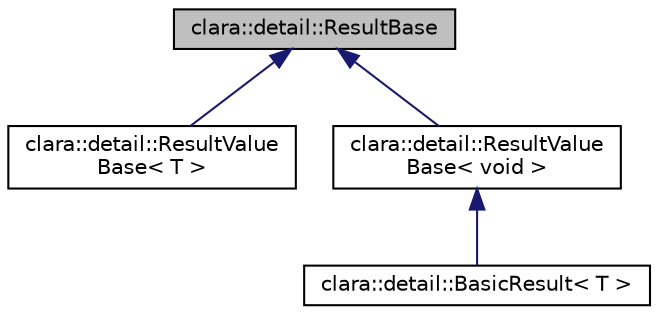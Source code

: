 digraph "clara::detail::ResultBase"
{
 // LATEX_PDF_SIZE
  edge [fontname="Helvetica",fontsize="10",labelfontname="Helvetica",labelfontsize="10"];
  node [fontname="Helvetica",fontsize="10",shape=record];
  Node1 [label="clara::detail::ResultBase",height=0.2,width=0.4,color="black", fillcolor="grey75", style="filled", fontcolor="black",tooltip=" "];
  Node1 -> Node2 [dir="back",color="midnightblue",fontsize="10",style="solid",fontname="Helvetica"];
  Node2 [label="clara::detail::ResultValue\lBase\< T \>",height=0.2,width=0.4,color="black", fillcolor="white", style="filled",URL="$classclara_1_1detail_1_1ResultValueBase.html",tooltip=" "];
  Node1 -> Node3 [dir="back",color="midnightblue",fontsize="10",style="solid",fontname="Helvetica"];
  Node3 [label="clara::detail::ResultValue\lBase\< void \>",height=0.2,width=0.4,color="black", fillcolor="white", style="filled",URL="$classclara_1_1detail_1_1ResultValueBase_3_01void_01_4.html",tooltip=" "];
  Node3 -> Node4 [dir="back",color="midnightblue",fontsize="10",style="solid",fontname="Helvetica"];
  Node4 [label="clara::detail::BasicResult\< T \>",height=0.2,width=0.4,color="black", fillcolor="white", style="filled",URL="$classclara_1_1detail_1_1BasicResult.html",tooltip=" "];
}
